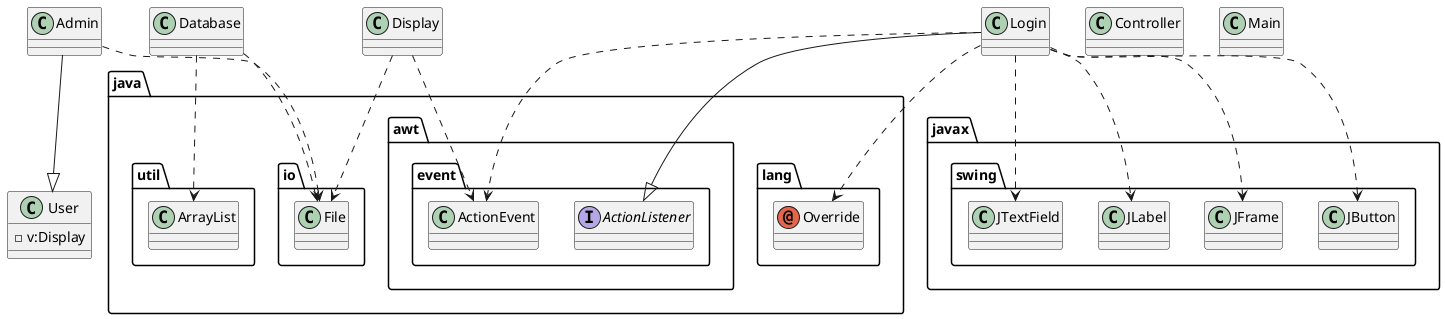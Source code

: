 @startuml
annotation java.lang.Override
class Admin
class Controller
class Database
class Display
class Login
class Main
class User{
-v:Display

}
class java.awt.event.ActionEvent
class java.io.File
class java.util.ArrayList
class javax.swing.JButton
class javax.swing.JFrame
class javax.swing.JLabel
class javax.swing.JTextField
interface java.awt.event.ActionListener
Admin --|> User
Admin ..> java.io.File
Database ..> java.io.File
Database ..> java.util.ArrayList
Display ..> java.awt.event.ActionEvent
Display ..> java.io.File
Login ..> java.lang.Override
Login ..> java.awt.event.ActionEvent
Login ..> javax.swing.JButton
Login ..> javax.swing.JFrame
Login ..> javax.swing.JLabel
Login ..> javax.swing.JTextField
Login --|> java.awt.event.ActionListener
@enduml
